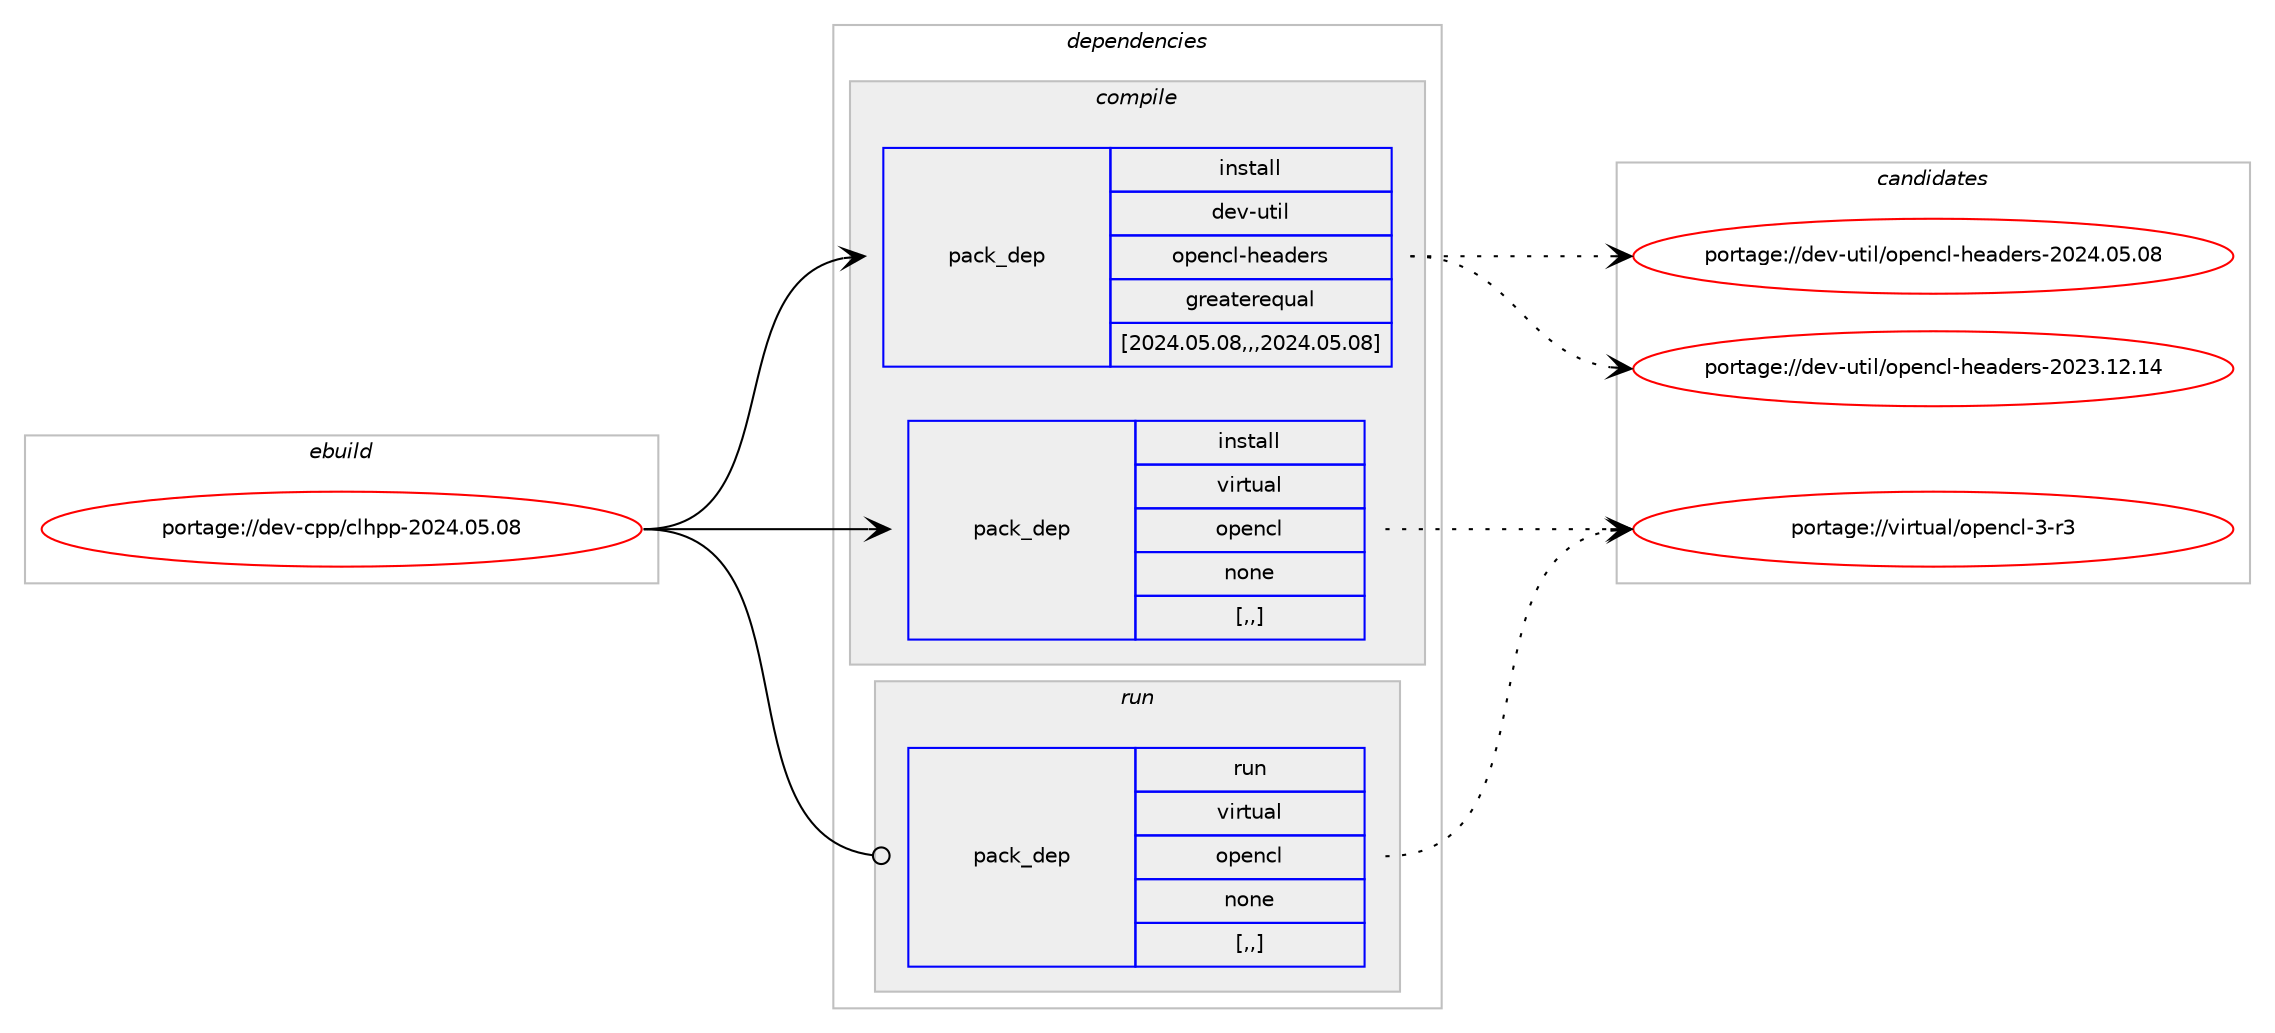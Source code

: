 digraph prolog {

# *************
# Graph options
# *************

newrank=true;
concentrate=true;
compound=true;
graph [rankdir=LR,fontname=Helvetica,fontsize=10,ranksep=1.5];#, ranksep=2.5, nodesep=0.2];
edge  [arrowhead=vee];
node  [fontname=Helvetica,fontsize=10];

# **********
# The ebuild
# **********

subgraph cluster_leftcol {
color=gray;
label=<<i>ebuild</i>>;
id [label="portage://dev-cpp/clhpp-2024.05.08", color=red, width=4, href="../dev-cpp/clhpp-2024.05.08.svg"];
}

# ****************
# The dependencies
# ****************

subgraph cluster_midcol {
color=gray;
label=<<i>dependencies</i>>;
subgraph cluster_compile {
fillcolor="#eeeeee";
style=filled;
label=<<i>compile</i>>;
subgraph pack47240 {
dependency65130 [label=<<TABLE BORDER="0" CELLBORDER="1" CELLSPACING="0" CELLPADDING="4" WIDTH="220"><TR><TD ROWSPAN="6" CELLPADDING="30">pack_dep</TD></TR><TR><TD WIDTH="110">install</TD></TR><TR><TD>dev-util</TD></TR><TR><TD>opencl-headers</TD></TR><TR><TD>greaterequal</TD></TR><TR><TD>[2024.05.08,,,2024.05.08]</TD></TR></TABLE>>, shape=none, color=blue];
}
id:e -> dependency65130:w [weight=20,style="solid",arrowhead="vee"];
subgraph pack47241 {
dependency65131 [label=<<TABLE BORDER="0" CELLBORDER="1" CELLSPACING="0" CELLPADDING="4" WIDTH="220"><TR><TD ROWSPAN="6" CELLPADDING="30">pack_dep</TD></TR><TR><TD WIDTH="110">install</TD></TR><TR><TD>virtual</TD></TR><TR><TD>opencl</TD></TR><TR><TD>none</TD></TR><TR><TD>[,,]</TD></TR></TABLE>>, shape=none, color=blue];
}
id:e -> dependency65131:w [weight=20,style="solid",arrowhead="vee"];
}
subgraph cluster_compileandrun {
fillcolor="#eeeeee";
style=filled;
label=<<i>compile and run</i>>;
}
subgraph cluster_run {
fillcolor="#eeeeee";
style=filled;
label=<<i>run</i>>;
subgraph pack47242 {
dependency65132 [label=<<TABLE BORDER="0" CELLBORDER="1" CELLSPACING="0" CELLPADDING="4" WIDTH="220"><TR><TD ROWSPAN="6" CELLPADDING="30">pack_dep</TD></TR><TR><TD WIDTH="110">run</TD></TR><TR><TD>virtual</TD></TR><TR><TD>opencl</TD></TR><TR><TD>none</TD></TR><TR><TD>[,,]</TD></TR></TABLE>>, shape=none, color=blue];
}
id:e -> dependency65132:w [weight=20,style="solid",arrowhead="odot"];
}
}

# **************
# The candidates
# **************

subgraph cluster_choices {
rank=same;
color=gray;
label=<<i>candidates</i>>;

subgraph choice47240 {
color=black;
nodesep=1;
choice10010111845117116105108471111121011109910845104101971001011141154550485052464853464856 [label="portage://dev-util/opencl-headers-2024.05.08", color=red, width=4,href="../dev-util/opencl-headers-2024.05.08.svg"];
choice10010111845117116105108471111121011109910845104101971001011141154550485051464950464952 [label="portage://dev-util/opencl-headers-2023.12.14", color=red, width=4,href="../dev-util/opencl-headers-2023.12.14.svg"];
dependency65130:e -> choice10010111845117116105108471111121011109910845104101971001011141154550485052464853464856:w [style=dotted,weight="100"];
dependency65130:e -> choice10010111845117116105108471111121011109910845104101971001011141154550485051464950464952:w [style=dotted,weight="100"];
}
subgraph choice47241 {
color=black;
nodesep=1;
choice11810511411611797108471111121011109910845514511451 [label="portage://virtual/opencl-3-r3", color=red, width=4,href="../virtual/opencl-3-r3.svg"];
dependency65131:e -> choice11810511411611797108471111121011109910845514511451:w [style=dotted,weight="100"];
}
subgraph choice47242 {
color=black;
nodesep=1;
choice11810511411611797108471111121011109910845514511451 [label="portage://virtual/opencl-3-r3", color=red, width=4,href="../virtual/opencl-3-r3.svg"];
dependency65132:e -> choice11810511411611797108471111121011109910845514511451:w [style=dotted,weight="100"];
}
}

}
